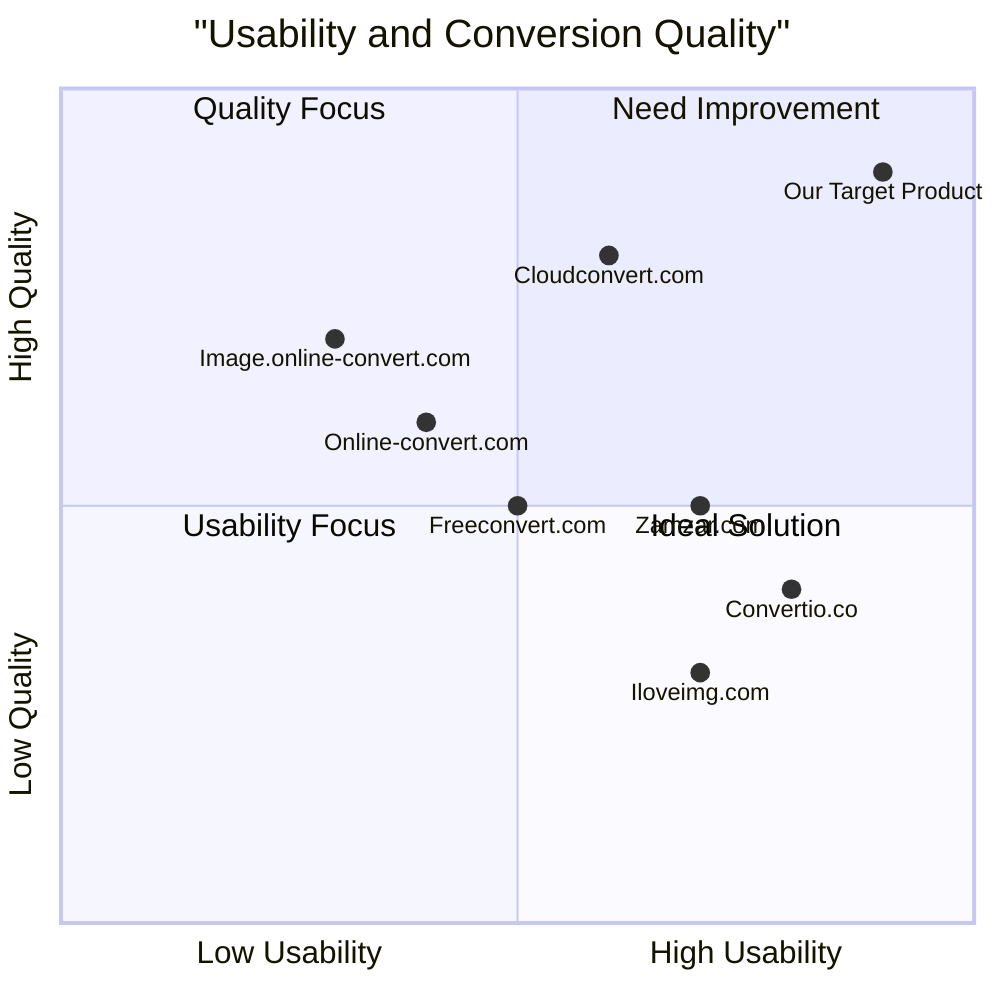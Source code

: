 quadrantChart
    title "Usability and Conversion Quality"
    x-axis "Low Usability" --> "High Usability"
    y-axis "Low Quality" --> "High Quality"
    quadrant-1 "Need Improvement"
    quadrant-2 "Quality Focus"
    quadrant-3 "Usability Focus"
    quadrant-4 "Ideal Solution"
    "Online-convert.com": [0.4, 0.6]
    "Zamzar.com": [0.7, 0.5]
    "Cloudconvert.com": [0.6, 0.8]
    "Convertio.co": [0.8, 0.4]
    "Iloveimg.com": [0.7, 0.3]
    "Freeconvert.com": [0.5, 0.5]
    "Image.online-convert.com": [0.3, 0.7]
    "Our Target Product": [0.9, 0.9]